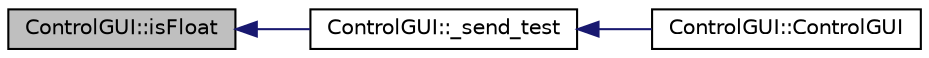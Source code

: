 digraph "ControlGUI::isFloat"
{
 // INTERACTIVE_SVG=YES
  edge [fontname="Helvetica",fontsize="10",labelfontname="Helvetica",labelfontsize="10"];
  node [fontname="Helvetica",fontsize="10",shape=record];
  rankdir="LR";
  Node69 [label="ControlGUI::isFloat",height=0.2,width=0.4,color="black", fillcolor="grey75", style="filled", fontcolor="black"];
  Node69 -> Node70 [dir="back",color="midnightblue",fontsize="10",style="solid",fontname="Helvetica"];
  Node70 [label="ControlGUI::_send_test",height=0.2,width=0.4,color="black", fillcolor="white", style="filled",URL="$class_control_g_u_i.html#a0838b5d3b0d6651b7a1a58928bc83327",tooltip="Gets the speed text labels from &#39;Serial&#39; frame and sends them as a command to the selected robot..."];
  Node70 -> Node71 [dir="back",color="midnightblue",fontsize="10",style="solid",fontname="Helvetica"];
  Node71 [label="ControlGUI::ControlGUI",height=0.2,width=0.4,color="black", fillcolor="white", style="filled",URL="$class_control_g_u_i.html#a3ac837dec598621fcdd71fd64ff013fd",tooltip="Constructor of a ControlGUI object. "];
}
